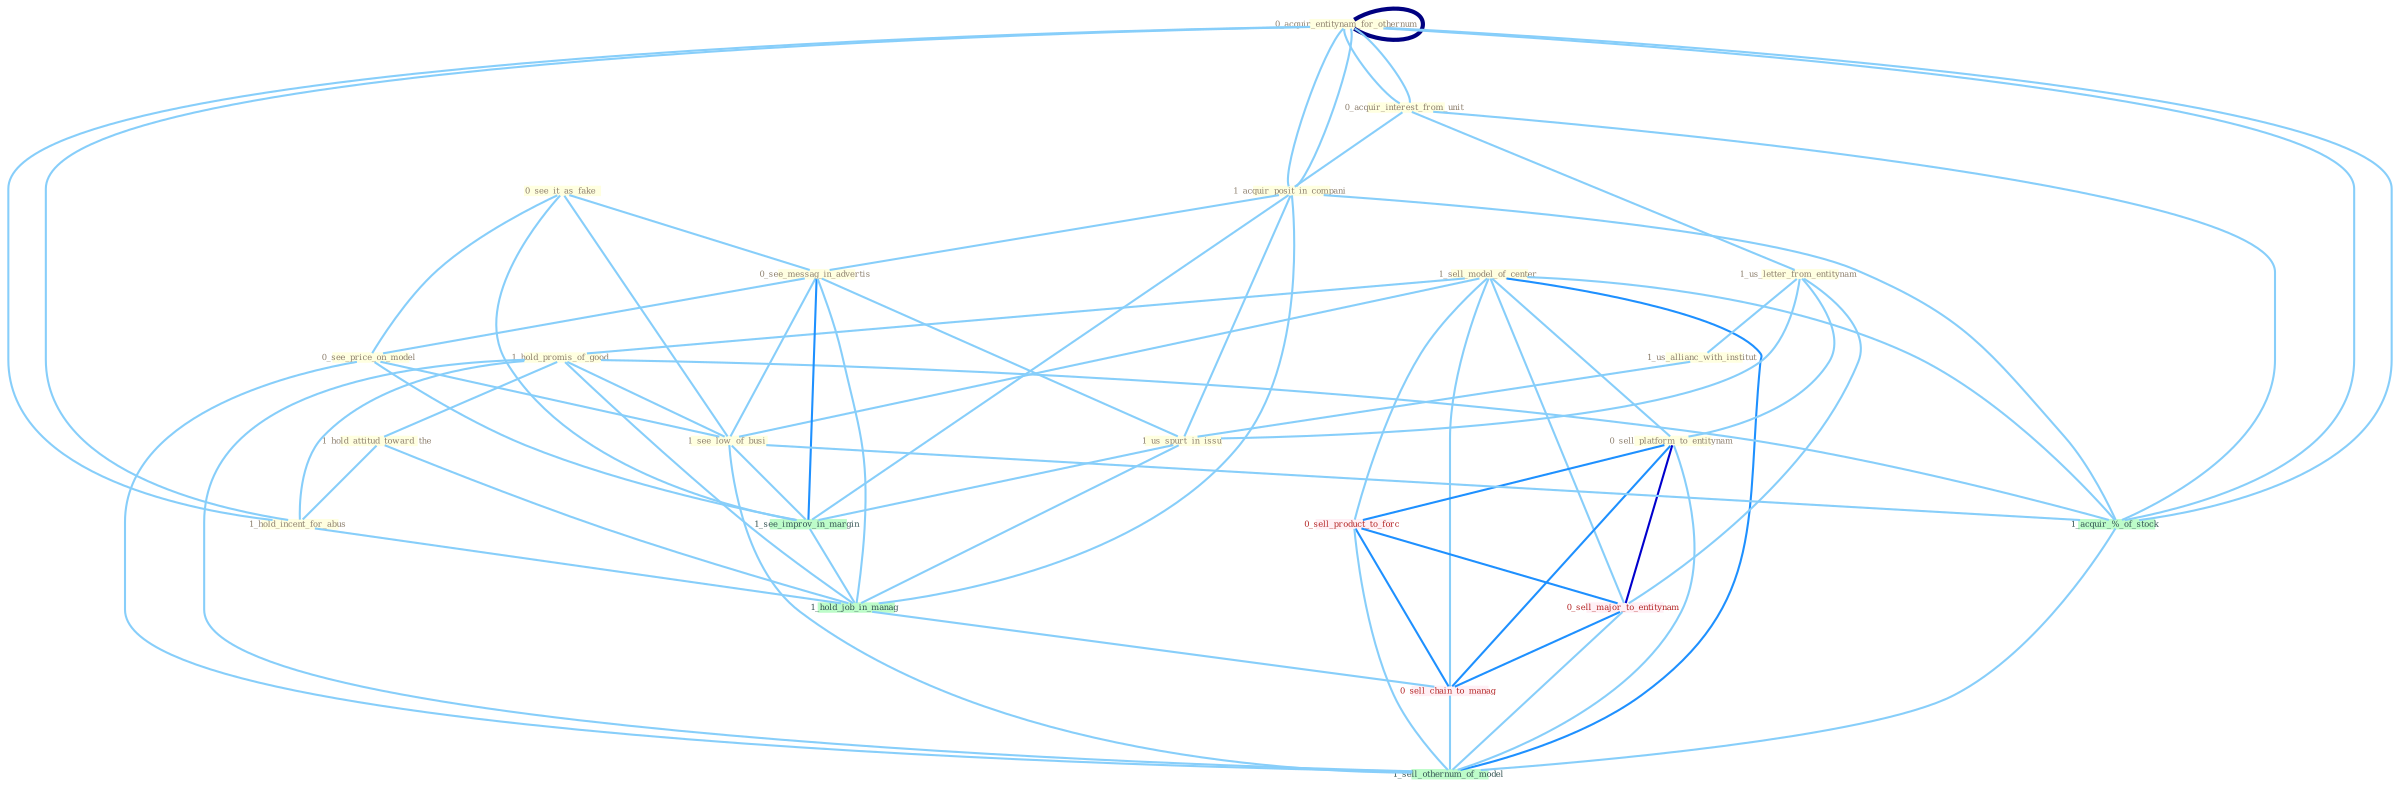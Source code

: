 Graph G{ 
    node
    [shape=polygon,style=filled,width=.5,height=.06,color="#BDFCC9",fixedsize=true,fontsize=4,
    fontcolor="#2f4f4f"];
    {node
    [color="#ffffe0", fontcolor="#8b7d6b"] "0_see_it_as_fake " "1_sell_model_of_center " "1_hold_promis_of_good " "0_acquir_entitynam_for_othernum " "0_acquir_interest_from_unit " "1_acquir_posit_in_compani " "1_us_letter_from_entitynam " "1_hold_attitud_toward_the " "0_sell_platform_to_entitynam " "0_see_messag_in_advertis " "0_acquir_entitynam_for_othernum " "0_see_price_on_model " "1_hold_incent_for_abus " "1_see_low_of_busi " "1_us_allianc_with_institut " "1_us_spurt_in_issu "}
{node [color="#fff0f5", fontcolor="#b22222"] "0_sell_product_to_forc " "0_sell_major_to_entitynam " "0_sell_chain_to_manag "}
edge [color="#B0E2FF"];

	"0_see_it_as_fake " -- "0_see_messag_in_advertis " [w="1", color="#87cefa" ];
	"0_see_it_as_fake " -- "0_see_price_on_model " [w="1", color="#87cefa" ];
	"0_see_it_as_fake " -- "1_see_low_of_busi " [w="1", color="#87cefa" ];
	"0_see_it_as_fake " -- "1_see_improv_in_margin " [w="1", color="#87cefa" ];
	"1_sell_model_of_center " -- "1_hold_promis_of_good " [w="1", color="#87cefa" ];
	"1_sell_model_of_center " -- "0_sell_platform_to_entitynam " [w="1", color="#87cefa" ];
	"1_sell_model_of_center " -- "1_see_low_of_busi " [w="1", color="#87cefa" ];
	"1_sell_model_of_center " -- "1_acquir_%_of_stock " [w="1", color="#87cefa" ];
	"1_sell_model_of_center " -- "0_sell_product_to_forc " [w="1", color="#87cefa" ];
	"1_sell_model_of_center " -- "0_sell_major_to_entitynam " [w="1", color="#87cefa" ];
	"1_sell_model_of_center " -- "0_sell_chain_to_manag " [w="1", color="#87cefa" ];
	"1_sell_model_of_center " -- "1_sell_othernum_of_model " [w="2", color="#1e90ff" , len=0.8];
	"1_hold_promis_of_good " -- "1_hold_attitud_toward_the " [w="1", color="#87cefa" ];
	"1_hold_promis_of_good " -- "1_hold_incent_for_abus " [w="1", color="#87cefa" ];
	"1_hold_promis_of_good " -- "1_see_low_of_busi " [w="1", color="#87cefa" ];
	"1_hold_promis_of_good " -- "1_acquir_%_of_stock " [w="1", color="#87cefa" ];
	"1_hold_promis_of_good " -- "1_hold_job_in_manag " [w="1", color="#87cefa" ];
	"1_hold_promis_of_good " -- "1_sell_othernum_of_model " [w="1", color="#87cefa" ];
	"0_acquir_entitynam_for_othernum " -- "0_acquir_interest_from_unit " [w="1", color="#87cefa" ];
	"0_acquir_entitynam_for_othernum " -- "1_acquir_posit_in_compani " [w="1", color="#87cefa" ];
	"0_acquir_entitynam_for_othernum " -- "0_acquir_entitynam_for_othernum " [w="4", style=bold, color="#000080", len=0.4];
	"0_acquir_entitynam_for_othernum " -- "1_hold_incent_for_abus " [w="1", color="#87cefa" ];
	"0_acquir_entitynam_for_othernum " -- "1_acquir_%_of_stock " [w="1", color="#87cefa" ];
	"0_acquir_interest_from_unit " -- "1_acquir_posit_in_compani " [w="1", color="#87cefa" ];
	"0_acquir_interest_from_unit " -- "1_us_letter_from_entitynam " [w="1", color="#87cefa" ];
	"0_acquir_interest_from_unit " -- "0_acquir_entitynam_for_othernum " [w="1", color="#87cefa" ];
	"0_acquir_interest_from_unit " -- "1_acquir_%_of_stock " [w="1", color="#87cefa" ];
	"1_acquir_posit_in_compani " -- "0_see_messag_in_advertis " [w="1", color="#87cefa" ];
	"1_acquir_posit_in_compani " -- "0_acquir_entitynam_for_othernum " [w="1", color="#87cefa" ];
	"1_acquir_posit_in_compani " -- "1_us_spurt_in_issu " [w="1", color="#87cefa" ];
	"1_acquir_posit_in_compani " -- "1_see_improv_in_margin " [w="1", color="#87cefa" ];
	"1_acquir_posit_in_compani " -- "1_acquir_%_of_stock " [w="1", color="#87cefa" ];
	"1_acquir_posit_in_compani " -- "1_hold_job_in_manag " [w="1", color="#87cefa" ];
	"1_us_letter_from_entitynam " -- "0_sell_platform_to_entitynam " [w="1", color="#87cefa" ];
	"1_us_letter_from_entitynam " -- "1_us_allianc_with_institut " [w="1", color="#87cefa" ];
	"1_us_letter_from_entitynam " -- "1_us_spurt_in_issu " [w="1", color="#87cefa" ];
	"1_us_letter_from_entitynam " -- "0_sell_major_to_entitynam " [w="1", color="#87cefa" ];
	"1_hold_attitud_toward_the " -- "1_hold_incent_for_abus " [w="1", color="#87cefa" ];
	"1_hold_attitud_toward_the " -- "1_hold_job_in_manag " [w="1", color="#87cefa" ];
	"0_sell_platform_to_entitynam " -- "0_sell_product_to_forc " [w="2", color="#1e90ff" , len=0.8];
	"0_sell_platform_to_entitynam " -- "0_sell_major_to_entitynam " [w="3", color="#0000cd" , len=0.6];
	"0_sell_platform_to_entitynam " -- "0_sell_chain_to_manag " [w="2", color="#1e90ff" , len=0.8];
	"0_sell_platform_to_entitynam " -- "1_sell_othernum_of_model " [w="1", color="#87cefa" ];
	"0_see_messag_in_advertis " -- "0_see_price_on_model " [w="1", color="#87cefa" ];
	"0_see_messag_in_advertis " -- "1_see_low_of_busi " [w="1", color="#87cefa" ];
	"0_see_messag_in_advertis " -- "1_us_spurt_in_issu " [w="1", color="#87cefa" ];
	"0_see_messag_in_advertis " -- "1_see_improv_in_margin " [w="2", color="#1e90ff" , len=0.8];
	"0_see_messag_in_advertis " -- "1_hold_job_in_manag " [w="1", color="#87cefa" ];
	"0_acquir_entitynam_for_othernum " -- "1_hold_incent_for_abus " [w="1", color="#87cefa" ];
	"0_acquir_entitynam_for_othernum " -- "1_acquir_%_of_stock " [w="1", color="#87cefa" ];
	"0_see_price_on_model " -- "1_see_low_of_busi " [w="1", color="#87cefa" ];
	"0_see_price_on_model " -- "1_see_improv_in_margin " [w="1", color="#87cefa" ];
	"0_see_price_on_model " -- "1_sell_othernum_of_model " [w="1", color="#87cefa" ];
	"1_hold_incent_for_abus " -- "1_hold_job_in_manag " [w="1", color="#87cefa" ];
	"1_see_low_of_busi " -- "1_see_improv_in_margin " [w="1", color="#87cefa" ];
	"1_see_low_of_busi " -- "1_acquir_%_of_stock " [w="1", color="#87cefa" ];
	"1_see_low_of_busi " -- "1_sell_othernum_of_model " [w="1", color="#87cefa" ];
	"1_us_allianc_with_institut " -- "1_us_spurt_in_issu " [w="1", color="#87cefa" ];
	"1_us_spurt_in_issu " -- "1_see_improv_in_margin " [w="1", color="#87cefa" ];
	"1_us_spurt_in_issu " -- "1_hold_job_in_manag " [w="1", color="#87cefa" ];
	"1_see_improv_in_margin " -- "1_hold_job_in_manag " [w="1", color="#87cefa" ];
	"1_acquir_%_of_stock " -- "1_sell_othernum_of_model " [w="1", color="#87cefa" ];
	"1_hold_job_in_manag " -- "0_sell_chain_to_manag " [w="1", color="#87cefa" ];
	"0_sell_product_to_forc " -- "0_sell_major_to_entitynam " [w="2", color="#1e90ff" , len=0.8];
	"0_sell_product_to_forc " -- "0_sell_chain_to_manag " [w="2", color="#1e90ff" , len=0.8];
	"0_sell_product_to_forc " -- "1_sell_othernum_of_model " [w="1", color="#87cefa" ];
	"0_sell_major_to_entitynam " -- "0_sell_chain_to_manag " [w="2", color="#1e90ff" , len=0.8];
	"0_sell_major_to_entitynam " -- "1_sell_othernum_of_model " [w="1", color="#87cefa" ];
	"0_sell_chain_to_manag " -- "1_sell_othernum_of_model " [w="1", color="#87cefa" ];
}